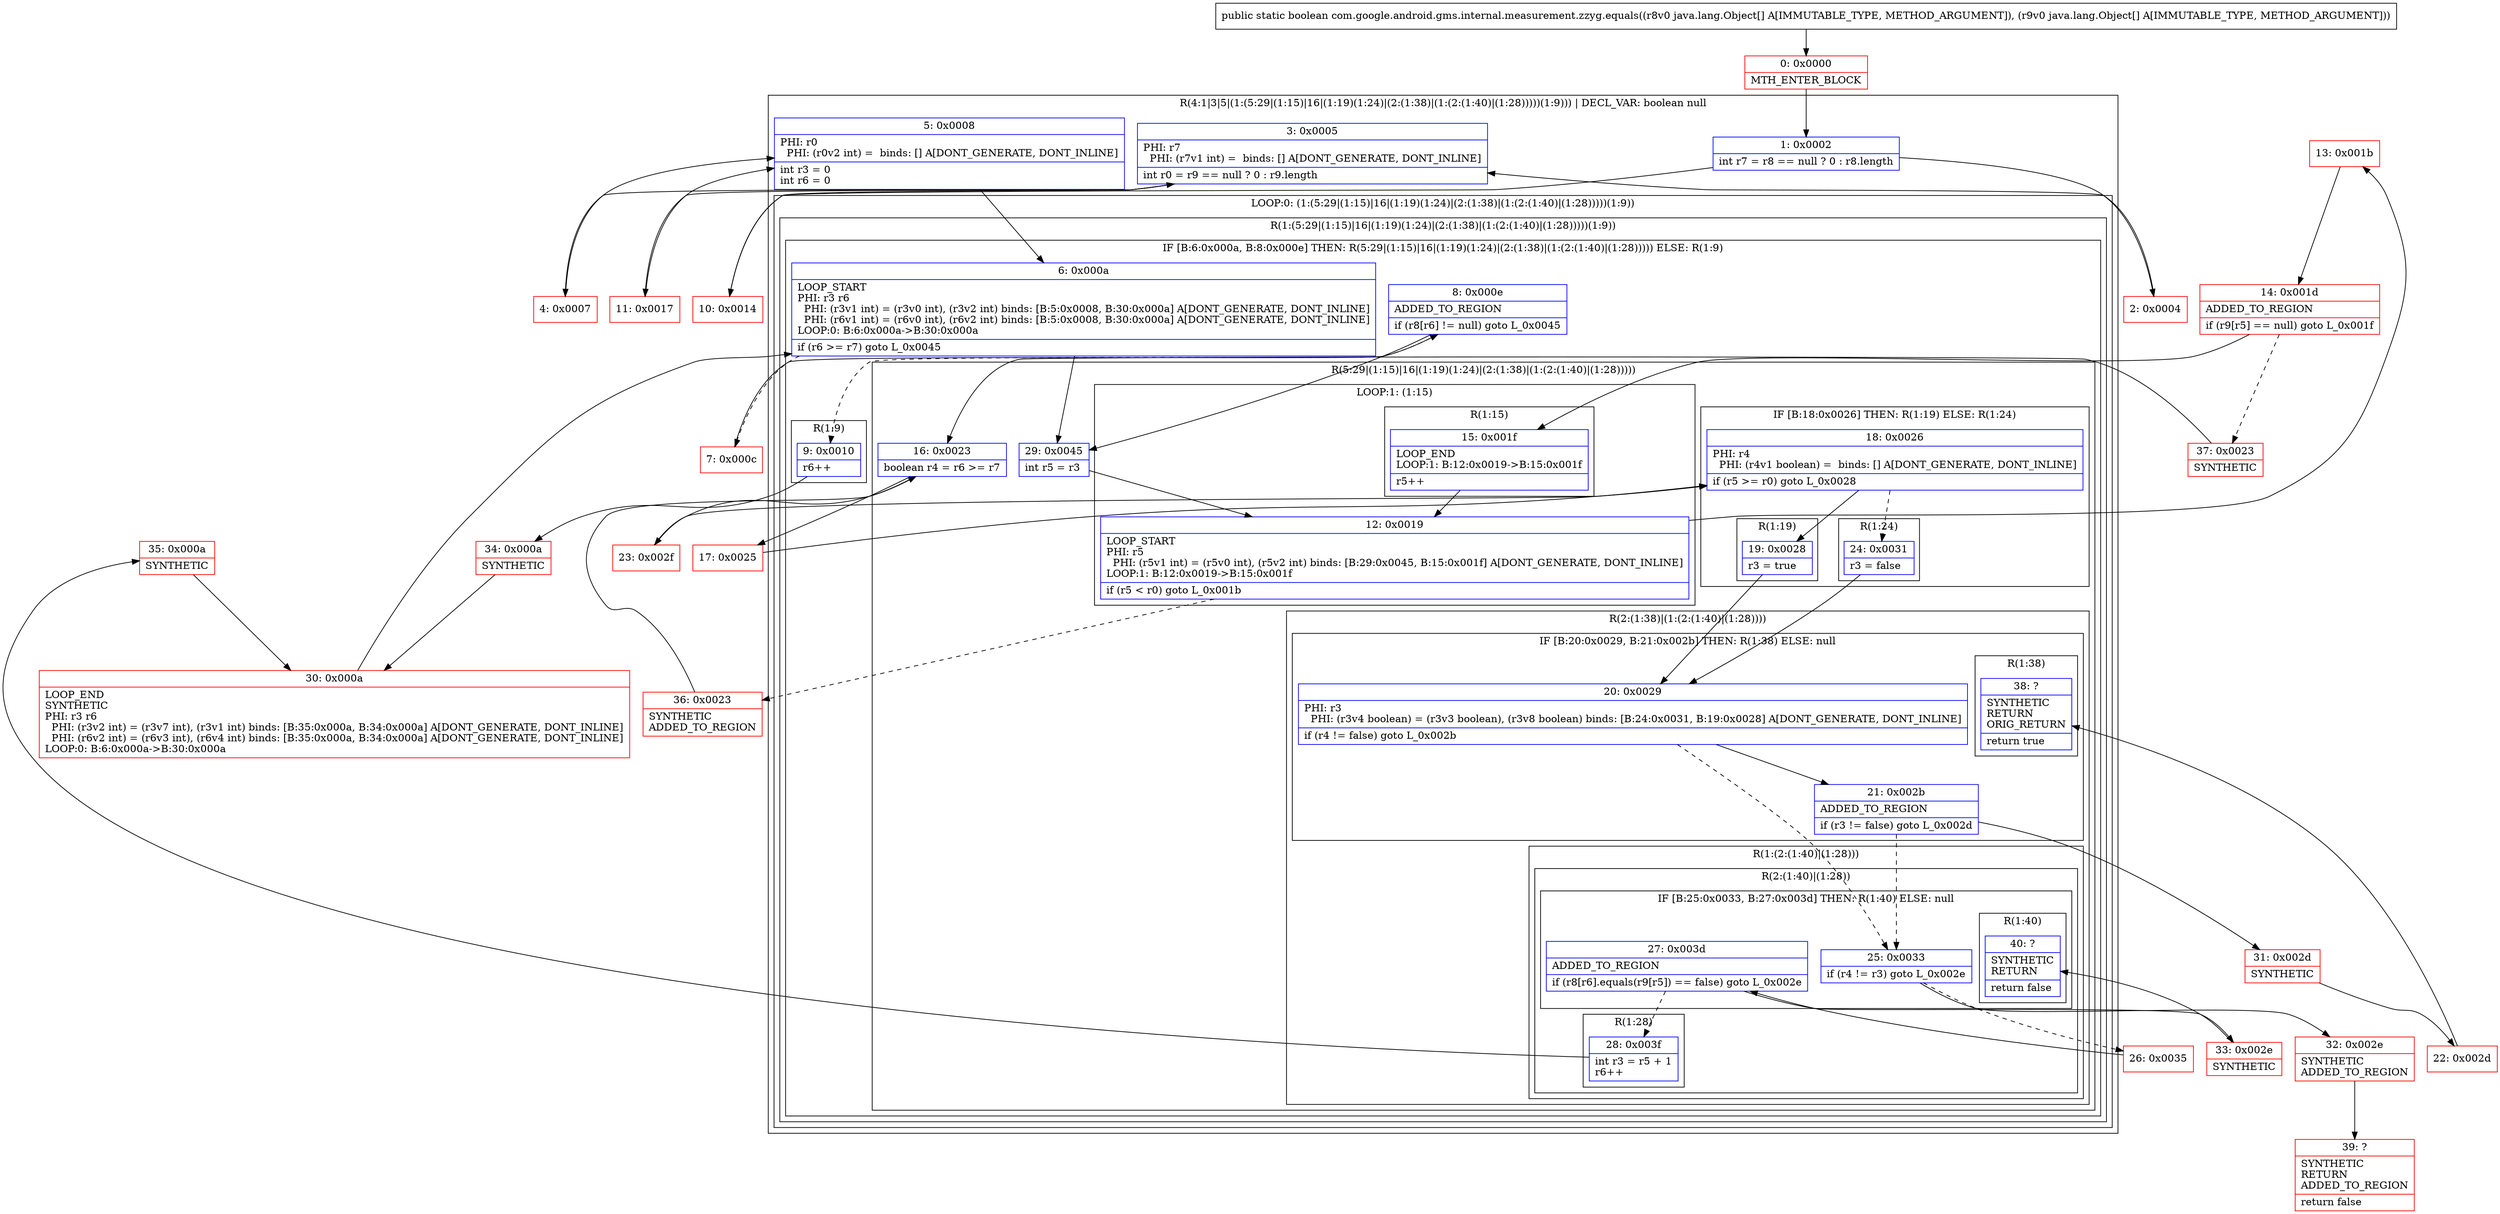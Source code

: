 digraph "CFG forcom.google.android.gms.internal.measurement.zzyg.equals([Ljava\/lang\/Object;[Ljava\/lang\/Object;)Z" {
subgraph cluster_Region_317793983 {
label = "R(4:1|3|5|(1:(5:29|(1:15)|16|(1:19)(1:24)|(2:(1:38)|(1:(2:(1:40)|(1:28)))))(1:9))) | DECL_VAR: boolean null\l";
node [shape=record,color=blue];
Node_1 [shape=record,label="{1\:\ 0x0002|int r7 = r8 == null ? 0 : r8.length\l}"];
Node_3 [shape=record,label="{3\:\ 0x0005|PHI: r7 \l  PHI: (r7v1 int) =  binds: [] A[DONT_GENERATE, DONT_INLINE]\l|int r0 = r9 == null ? 0 : r9.length\l}"];
Node_5 [shape=record,label="{5\:\ 0x0008|PHI: r0 \l  PHI: (r0v2 int) =  binds: [] A[DONT_GENERATE, DONT_INLINE]\l|int r3 = 0\lint r6 = 0\l}"];
subgraph cluster_LoopRegion_228703235 {
label = "LOOP:0: (1:(5:29|(1:15)|16|(1:19)(1:24)|(2:(1:38)|(1:(2:(1:40)|(1:28)))))(1:9))";
node [shape=record,color=blue];
subgraph cluster_Region_2125723081 {
label = "R(1:(5:29|(1:15)|16|(1:19)(1:24)|(2:(1:38)|(1:(2:(1:40)|(1:28)))))(1:9))";
node [shape=record,color=blue];
subgraph cluster_IfRegion_1034222397 {
label = "IF [B:6:0x000a, B:8:0x000e] THEN: R(5:29|(1:15)|16|(1:19)(1:24)|(2:(1:38)|(1:(2:(1:40)|(1:28))))) ELSE: R(1:9)";
node [shape=record,color=blue];
Node_6 [shape=record,label="{6\:\ 0x000a|LOOP_START\lPHI: r3 r6 \l  PHI: (r3v1 int) = (r3v0 int), (r3v2 int) binds: [B:5:0x0008, B:30:0x000a] A[DONT_GENERATE, DONT_INLINE]\l  PHI: (r6v1 int) = (r6v0 int), (r6v2 int) binds: [B:5:0x0008, B:30:0x000a] A[DONT_GENERATE, DONT_INLINE]\lLOOP:0: B:6:0x000a\-\>B:30:0x000a\l|if (r6 \>= r7) goto L_0x0045\l}"];
Node_8 [shape=record,label="{8\:\ 0x000e|ADDED_TO_REGION\l|if (r8[r6] != null) goto L_0x0045\l}"];
subgraph cluster_Region_373706124 {
label = "R(5:29|(1:15)|16|(1:19)(1:24)|(2:(1:38)|(1:(2:(1:40)|(1:28)))))";
node [shape=record,color=blue];
Node_29 [shape=record,label="{29\:\ 0x0045|int r5 = r3\l}"];
subgraph cluster_LoopRegion_1160387486 {
label = "LOOP:1: (1:15)";
node [shape=record,color=blue];
Node_12 [shape=record,label="{12\:\ 0x0019|LOOP_START\lPHI: r5 \l  PHI: (r5v1 int) = (r5v0 int), (r5v2 int) binds: [B:29:0x0045, B:15:0x001f] A[DONT_GENERATE, DONT_INLINE]\lLOOP:1: B:12:0x0019\-\>B:15:0x001f\l|if (r5 \< r0) goto L_0x001b\l}"];
subgraph cluster_Region_62266067 {
label = "R(1:15)";
node [shape=record,color=blue];
Node_15 [shape=record,label="{15\:\ 0x001f|LOOP_END\lLOOP:1: B:12:0x0019\-\>B:15:0x001f\l|r5++\l}"];
}
}
Node_16 [shape=record,label="{16\:\ 0x0023|boolean r4 = r6 \>= r7\l}"];
subgraph cluster_IfRegion_1593117018 {
label = "IF [B:18:0x0026] THEN: R(1:19) ELSE: R(1:24)";
node [shape=record,color=blue];
Node_18 [shape=record,label="{18\:\ 0x0026|PHI: r4 \l  PHI: (r4v1 boolean) =  binds: [] A[DONT_GENERATE, DONT_INLINE]\l|if (r5 \>= r0) goto L_0x0028\l}"];
subgraph cluster_Region_1500743828 {
label = "R(1:19)";
node [shape=record,color=blue];
Node_19 [shape=record,label="{19\:\ 0x0028|r3 = true\l}"];
}
subgraph cluster_Region_1469407379 {
label = "R(1:24)";
node [shape=record,color=blue];
Node_24 [shape=record,label="{24\:\ 0x0031|r3 = false\l}"];
}
}
subgraph cluster_Region_425929160 {
label = "R(2:(1:38)|(1:(2:(1:40)|(1:28))))";
node [shape=record,color=blue];
subgraph cluster_IfRegion_1419170099 {
label = "IF [B:20:0x0029, B:21:0x002b] THEN: R(1:38) ELSE: null";
node [shape=record,color=blue];
Node_20 [shape=record,label="{20\:\ 0x0029|PHI: r3 \l  PHI: (r3v4 boolean) = (r3v3 boolean), (r3v8 boolean) binds: [B:24:0x0031, B:19:0x0028] A[DONT_GENERATE, DONT_INLINE]\l|if (r4 != false) goto L_0x002b\l}"];
Node_21 [shape=record,label="{21\:\ 0x002b|ADDED_TO_REGION\l|if (r3 != false) goto L_0x002d\l}"];
subgraph cluster_Region_1802049608 {
label = "R(1:38)";
node [shape=record,color=blue];
Node_38 [shape=record,label="{38\:\ ?|SYNTHETIC\lRETURN\lORIG_RETURN\l|return true\l}"];
}
}
subgraph cluster_Region_1797845122 {
label = "R(1:(2:(1:40)|(1:28)))";
node [shape=record,color=blue];
subgraph cluster_Region_173301139 {
label = "R(2:(1:40)|(1:28))";
node [shape=record,color=blue];
subgraph cluster_IfRegion_1979671279 {
label = "IF [B:25:0x0033, B:27:0x003d] THEN: R(1:40) ELSE: null";
node [shape=record,color=blue];
Node_25 [shape=record,label="{25\:\ 0x0033|if (r4 != r3) goto L_0x002e\l}"];
Node_27 [shape=record,label="{27\:\ 0x003d|ADDED_TO_REGION\l|if (r8[r6].equals(r9[r5]) == false) goto L_0x002e\l}"];
subgraph cluster_Region_175708280 {
label = "R(1:40)";
node [shape=record,color=blue];
Node_40 [shape=record,label="{40\:\ ?|SYNTHETIC\lRETURN\l|return false\l}"];
}
}
subgraph cluster_Region_1150446762 {
label = "R(1:28)";
node [shape=record,color=blue];
Node_28 [shape=record,label="{28\:\ 0x003f|int r3 = r5 + 1\lr6++\l}"];
}
}
}
}
}
subgraph cluster_Region_1612473241 {
label = "R(1:9)";
node [shape=record,color=blue];
Node_9 [shape=record,label="{9\:\ 0x0010|r6++\l}"];
}
}
}
}
}
Node_0 [shape=record,color=red,label="{0\:\ 0x0000|MTH_ENTER_BLOCK\l}"];
Node_2 [shape=record,color=red,label="{2\:\ 0x0004}"];
Node_4 [shape=record,color=red,label="{4\:\ 0x0007}"];
Node_7 [shape=record,color=red,label="{7\:\ 0x000c}"];
Node_10 [shape=record,color=red,label="{10\:\ 0x0014}"];
Node_11 [shape=record,color=red,label="{11\:\ 0x0017}"];
Node_13 [shape=record,color=red,label="{13\:\ 0x001b}"];
Node_14 [shape=record,color=red,label="{14\:\ 0x001d|ADDED_TO_REGION\l|if (r9[r5] == null) goto L_0x001f\l}"];
Node_17 [shape=record,color=red,label="{17\:\ 0x0025}"];
Node_22 [shape=record,color=red,label="{22\:\ 0x002d}"];
Node_23 [shape=record,color=red,label="{23\:\ 0x002f}"];
Node_26 [shape=record,color=red,label="{26\:\ 0x0035}"];
Node_30 [shape=record,color=red,label="{30\:\ 0x000a|LOOP_END\lSYNTHETIC\lPHI: r3 r6 \l  PHI: (r3v2 int) = (r3v7 int), (r3v1 int) binds: [B:35:0x000a, B:34:0x000a] A[DONT_GENERATE, DONT_INLINE]\l  PHI: (r6v2 int) = (r6v3 int), (r6v4 int) binds: [B:35:0x000a, B:34:0x000a] A[DONT_GENERATE, DONT_INLINE]\lLOOP:0: B:6:0x000a\-\>B:30:0x000a\l}"];
Node_31 [shape=record,color=red,label="{31\:\ 0x002d|SYNTHETIC\l}"];
Node_32 [shape=record,color=red,label="{32\:\ 0x002e|SYNTHETIC\lADDED_TO_REGION\l}"];
Node_33 [shape=record,color=red,label="{33\:\ 0x002e|SYNTHETIC\l}"];
Node_34 [shape=record,color=red,label="{34\:\ 0x000a|SYNTHETIC\l}"];
Node_35 [shape=record,color=red,label="{35\:\ 0x000a|SYNTHETIC\l}"];
Node_36 [shape=record,color=red,label="{36\:\ 0x0023|SYNTHETIC\lADDED_TO_REGION\l}"];
Node_37 [shape=record,color=red,label="{37\:\ 0x0023|SYNTHETIC\l}"];
Node_39 [shape=record,color=red,label="{39\:\ ?|SYNTHETIC\lRETURN\lADDED_TO_REGION\l|return false\l}"];
MethodNode[shape=record,label="{public static boolean com.google.android.gms.internal.measurement.zzyg.equals((r8v0 java.lang.Object[] A[IMMUTABLE_TYPE, METHOD_ARGUMENT]), (r9v0 java.lang.Object[] A[IMMUTABLE_TYPE, METHOD_ARGUMENT])) }"];
MethodNode -> Node_0;
Node_1 -> Node_2;
Node_1 -> Node_10;
Node_3 -> Node_4;
Node_3 -> Node_11;
Node_5 -> Node_6;
Node_6 -> Node_7[style=dashed];
Node_6 -> Node_29;
Node_8 -> Node_9[style=dashed];
Node_8 -> Node_29;
Node_29 -> Node_12;
Node_12 -> Node_13;
Node_12 -> Node_36[style=dashed];
Node_15 -> Node_12;
Node_16 -> Node_17;
Node_16 -> Node_23;
Node_18 -> Node_19;
Node_18 -> Node_24[style=dashed];
Node_19 -> Node_20;
Node_24 -> Node_20;
Node_20 -> Node_21;
Node_20 -> Node_25[style=dashed];
Node_21 -> Node_25[style=dashed];
Node_21 -> Node_31;
Node_25 -> Node_26[style=dashed];
Node_25 -> Node_32;
Node_27 -> Node_28[style=dashed];
Node_27 -> Node_33;
Node_28 -> Node_35;
Node_9 -> Node_34;
Node_0 -> Node_1;
Node_2 -> Node_3;
Node_4 -> Node_5;
Node_7 -> Node_8;
Node_10 -> Node_3;
Node_11 -> Node_5;
Node_13 -> Node_14;
Node_14 -> Node_15;
Node_14 -> Node_37[style=dashed];
Node_17 -> Node_18;
Node_22 -> Node_38;
Node_23 -> Node_18;
Node_26 -> Node_27;
Node_30 -> Node_6;
Node_31 -> Node_22;
Node_32 -> Node_39;
Node_33 -> Node_40;
Node_34 -> Node_30;
Node_35 -> Node_30;
Node_36 -> Node_16;
Node_37 -> Node_16;
}

